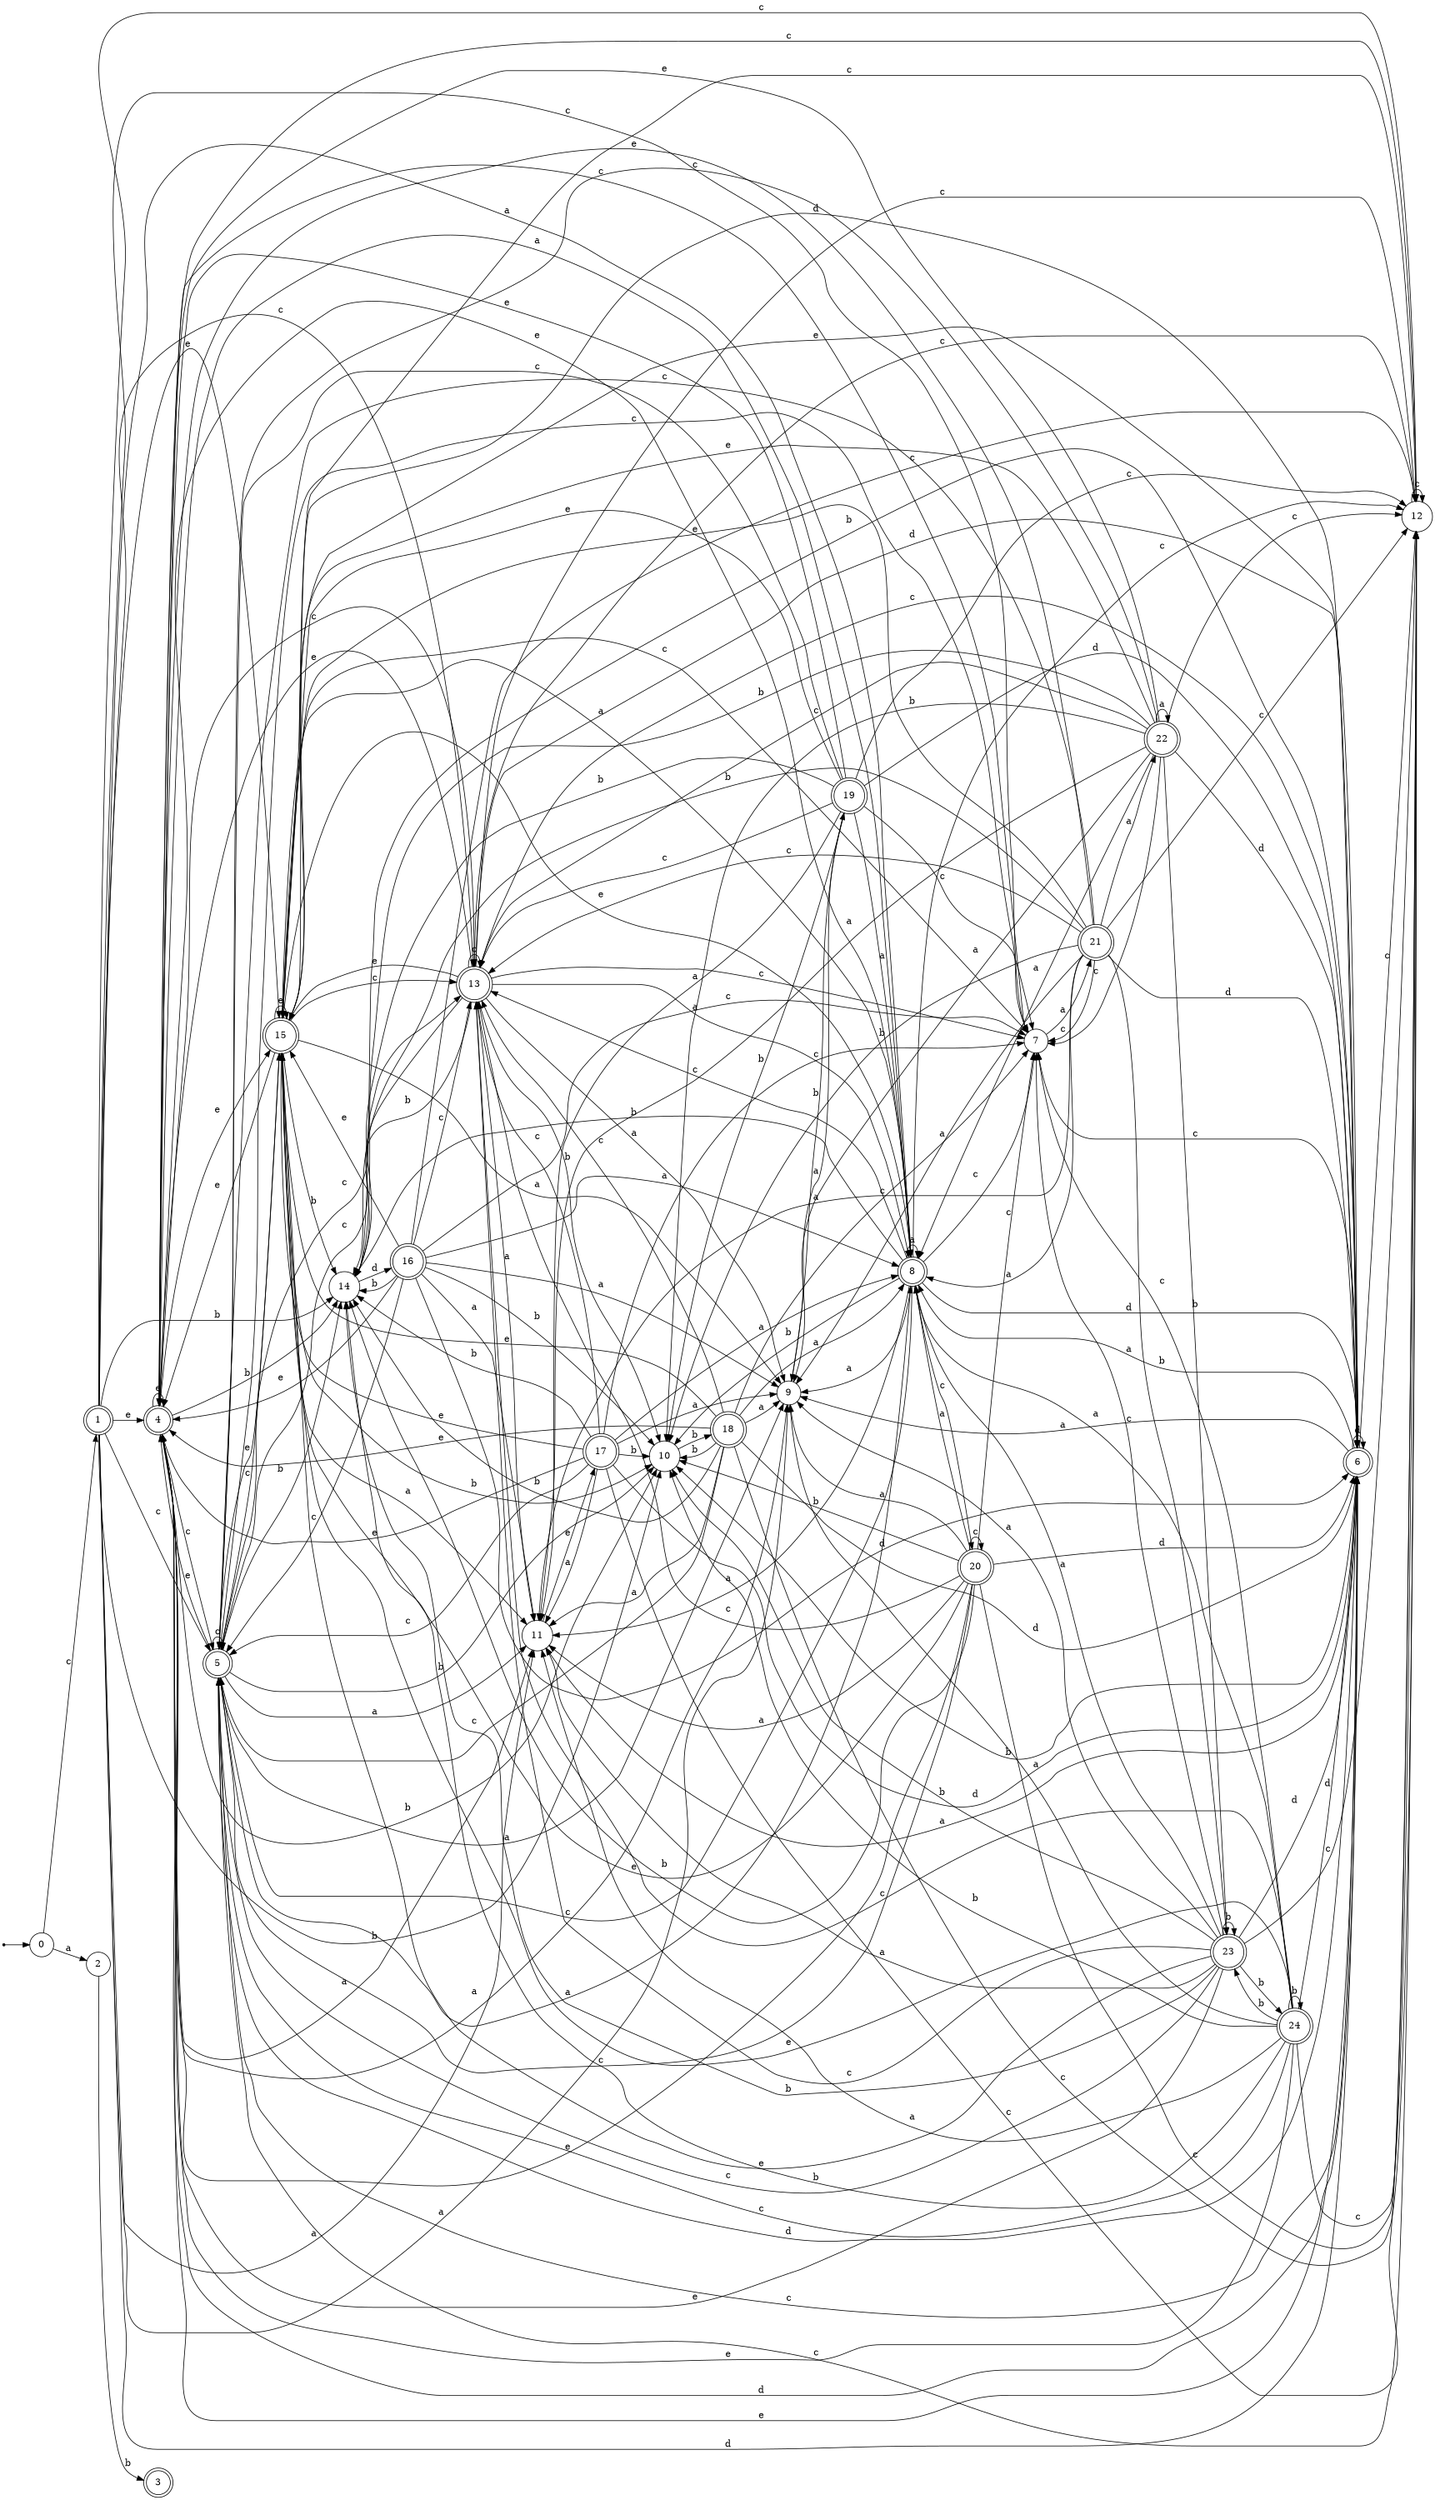 digraph finite_state_machine {
rankdir=LR;
size="20,20";
node [shape = point]; "dummy0"
node [shape = circle]; "0";
"dummy0" -> "0";
node [shape = doublecircle]; "1";node [shape = circle]; "2";
node [shape = doublecircle]; "3";node [shape = doublecircle]; "4";node [shape = doublecircle]; "5";node [shape = doublecircle]; "6";node [shape = circle]; "7";
node [shape = doublecircle]; "8";node [shape = circle]; "9";
node [shape = circle]; "10";
node [shape = circle]; "11";
node [shape = circle]; "12";
node [shape = doublecircle]; "13";node [shape = circle]; "14";
node [shape = doublecircle]; "15";node [shape = doublecircle]; "16";node [shape = doublecircle]; "17";node [shape = doublecircle]; "18";node [shape = doublecircle]; "19";node [shape = doublecircle]; "20";node [shape = doublecircle]; "21";node [shape = doublecircle]; "22";node [shape = doublecircle]; "23";node [shape = doublecircle]; "24";"0" -> "1" [label = "c"];
 "0" -> "2" [label = "a"];
 "2" -> "3" [label = "b"];
 "1" -> "4" [label = "e"];
 "1" -> "15" [label = "e"];
 "1" -> "13" [label = "c"];
 "1" -> "12" [label = "c"];
 "1" -> "5" [label = "c"];
 "1" -> "7" [label = "c"];
 "1" -> "6" [label = "d"];
 "1" -> "8" [label = "a"];
 "1" -> "9" [label = "a"];
 "1" -> "11" [label = "a"];
 "1" -> "10" [label = "b"];
 "1" -> "14" [label = "b"];
 "15" -> "4" [label = "e"];
 "15" -> "15" [label = "e"];
 "15" -> "13" [label = "c"];
 "15" -> "12" [label = "c"];
 "15" -> "5" [label = "c"];
 "15" -> "7" [label = "c"];
 "15" -> "6" [label = "d"];
 "15" -> "8" [label = "a"];
 "15" -> "9" [label = "a"];
 "15" -> "11" [label = "a"];
 "15" -> "10" [label = "b"];
 "15" -> "14" [label = "b"];
 "14" -> "16" [label = "d"];
 "16" -> "10" [label = "b"];
 "16" -> "14" [label = "b"];
 "16" -> "4" [label = "e"];
 "16" -> "15" [label = "e"];
 "16" -> "13" [label = "c"];
 "16" -> "12" [label = "c"];
 "16" -> "5" [label = "c"];
 "16" -> "7" [label = "c"];
 "16" -> "6" [label = "d"];
 "16" -> "8" [label = "a"];
 "16" -> "9" [label = "a"];
 "16" -> "11" [label = "a"];
 "13" -> "5" [label = "c"];
 "13" -> "12" [label = "c"];
 "13" -> "13" [label = "c"];
 "13" -> "7" [label = "c"];
 "13" -> "4" [label = "e"];
 "13" -> "15" [label = "e"];
 "13" -> "6" [label = "d"];
 "13" -> "8" [label = "a"];
 "13" -> "9" [label = "a"];
 "13" -> "11" [label = "a"];
 "13" -> "10" [label = "b"];
 "13" -> "14" [label = "b"];
 "12" -> "12" [label = "c"];
 "12" -> "13" [label = "c"];
 "11" -> "17" [label = "e"];
 "17" -> "8" [label = "a"];
 "17" -> "9" [label = "a"];
 "17" -> "11" [label = "a"];
 "17" -> "4" [label = "e"];
 "17" -> "15" [label = "e"];
 "17" -> "13" [label = "c"];
 "17" -> "12" [label = "c"];
 "17" -> "5" [label = "c"];
 "17" -> "7" [label = "c"];
 "17" -> "6" [label = "d"];
 "17" -> "10" [label = "b"];
 "17" -> "14" [label = "b"];
 "10" -> "18" [label = "b"];
 "18" -> "10" [label = "b"];
 "18" -> "14" [label = "b"];
 "18" -> "4" [label = "e"];
 "18" -> "15" [label = "e"];
 "18" -> "13" [label = "c"];
 "18" -> "12" [label = "c"];
 "18" -> "5" [label = "c"];
 "18" -> "7" [label = "c"];
 "18" -> "6" [label = "d"];
 "18" -> "8" [label = "a"];
 "18" -> "9" [label = "a"];
 "18" -> "11" [label = "a"];
 "9" -> "19" [label = "b"];
 "19" -> "8" [label = "a"];
 "19" -> "9" [label = "a"];
 "19" -> "11" [label = "a"];
 "19" -> "4" [label = "e"];
 "19" -> "15" [label = "e"];
 "19" -> "13" [label = "c"];
 "19" -> "12" [label = "c"];
 "19" -> "5" [label = "c"];
 "19" -> "7" [label = "c"];
 "19" -> "6" [label = "d"];
 "19" -> "10" [label = "b"];
 "19" -> "14" [label = "b"];
 "8" -> "8" [label = "a"];
 "8" -> "9" [label = "a"];
 "8" -> "11" [label = "a"];
 "8" -> "20" [label = "c"];
 "8" -> "5" [label = "c"];
 "8" -> "7" [label = "c"];
 "8" -> "12" [label = "c"];
 "8" -> "13" [label = "c"];
 "8" -> "4" [label = "e"];
 "8" -> "15" [label = "e"];
 "8" -> "6" [label = "d"];
 "8" -> "10" [label = "b"];
 "8" -> "14" [label = "b"];
 "20" -> "20" [label = "c"];
 "20" -> "5" [label = "c"];
 "20" -> "7" [label = "c"];
 "20" -> "12" [label = "c"];
 "20" -> "13" [label = "c"];
 "20" -> "8" [label = "a"];
 "20" -> "9" [label = "a"];
 "20" -> "11" [label = "a"];
 "20" -> "4" [label = "e"];
 "20" -> "15" [label = "e"];
 "20" -> "6" [label = "d"];
 "20" -> "10" [label = "b"];
 "20" -> "14" [label = "b"];
 "7" -> "21" [label = "a"];
 "21" -> "13" [label = "c"];
 "21" -> "12" [label = "c"];
 "21" -> "5" [label = "c"];
 "21" -> "7" [label = "c"];
 "21" -> "8" [label = "a"];
 "21" -> "9" [label = "a"];
 "21" -> "11" [label = "a"];
 "21" -> "22" [label = "a"];
 "21" -> "10" [label = "b"];
 "21" -> "14" [label = "b"];
 "21" -> "23" [label = "b"];
 "21" -> "6" [label = "d"];
 "21" -> "4" [label = "e"];
 "21" -> "15" [label = "e"];
 "23" -> "24" [label = "b"];
 "23" -> "10" [label = "b"];
 "23" -> "14" [label = "b"];
 "23" -> "23" [label = "b"];
 "23" -> "13" [label = "c"];
 "23" -> "12" [label = "c"];
 "23" -> "5" [label = "c"];
 "23" -> "7" [label = "c"];
 "23" -> "6" [label = "d"];
 "23" -> "4" [label = "e"];
 "23" -> "15" [label = "e"];
 "23" -> "8" [label = "a"];
 "23" -> "9" [label = "a"];
 "23" -> "11" [label = "a"];
 "24" -> "24" [label = "b"];
 "24" -> "10" [label = "b"];
 "24" -> "14" [label = "b"];
 "24" -> "23" [label = "b"];
 "24" -> "13" [label = "c"];
 "24" -> "12" [label = "c"];
 "24" -> "5" [label = "c"];
 "24" -> "7" [label = "c"];
 "24" -> "6" [label = "d"];
 "24" -> "4" [label = "e"];
 "24" -> "15" [label = "e"];
 "24" -> "8" [label = "a"];
 "24" -> "9" [label = "a"];
 "24" -> "11" [label = "a"];
 "22" -> "8" [label = "a"];
 "22" -> "9" [label = "a"];
 "22" -> "11" [label = "a"];
 "22" -> "22" [label = "a"];
 "22" -> "13" [label = "c"];
 "22" -> "12" [label = "c"];
 "22" -> "5" [label = "c"];
 "22" -> "7" [label = "c"];
 "22" -> "10" [label = "b"];
 "22" -> "14" [label = "b"];
 "22" -> "23" [label = "b"];
 "22" -> "6" [label = "d"];
 "22" -> "4" [label = "e"];
 "22" -> "15" [label = "e"];
 "6" -> "6" [label = "d"];
 "6" -> "13" [label = "c"];
 "6" -> "12" [label = "c"];
 "6" -> "5" [label = "c"];
 "6" -> "7" [label = "c"];
 "6" -> "4" [label = "e"];
 "6" -> "15" [label = "e"];
 "6" -> "8" [label = "a"];
 "6" -> "9" [label = "a"];
 "6" -> "11" [label = "a"];
 "6" -> "10" [label = "b"];
 "6" -> "14" [label = "b"];
 "5" -> "13" [label = "c"];
 "5" -> "12" [label = "c"];
 "5" -> "5" [label = "c"];
 "5" -> "7" [label = "c"];
 "5" -> "4" [label = "e"];
 "5" -> "15" [label = "e"];
 "5" -> "6" [label = "d"];
 "5" -> "8" [label = "a"];
 "5" -> "9" [label = "a"];
 "5" -> "11" [label = "a"];
 "5" -> "10" [label = "b"];
 "5" -> "14" [label = "b"];
 "4" -> "4" [label = "e"];
 "4" -> "15" [label = "e"];
 "4" -> "13" [label = "c"];
 "4" -> "12" [label = "c"];
 "4" -> "5" [label = "c"];
 "4" -> "7" [label = "c"];
 "4" -> "6" [label = "d"];
 "4" -> "8" [label = "a"];
 "4" -> "9" [label = "a"];
 "4" -> "11" [label = "a"];
 "4" -> "10" [label = "b"];
 "4" -> "14" [label = "b"];
 }
